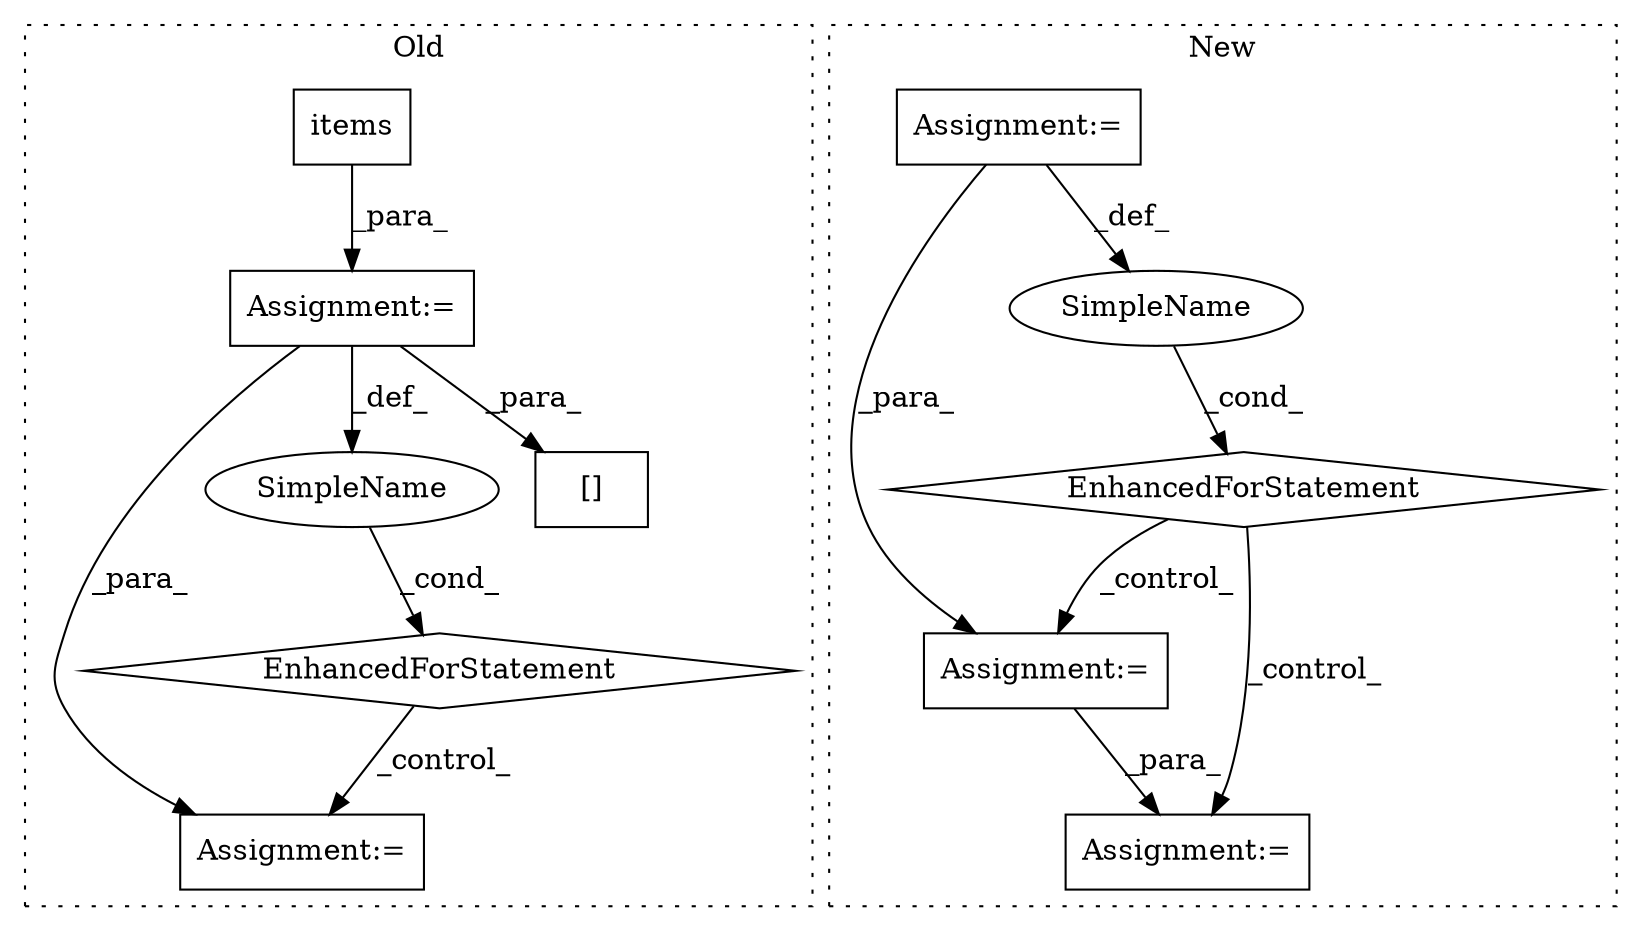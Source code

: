 digraph G {
subgraph cluster0 {
1 [label="items" a="32" s="10961" l="7" shape="box"];
4 [label="Assignment:=" a="7" s="10870,11006" l="66,2" shape="box"];
5 [label="EnhancedForStatement" a="70" s="10870,11006" l="66,2" shape="diamond"];
8 [label="Assignment:=" a="7" s="11021" l="8" shape="box"];
9 [label="SimpleName" a="42" s="10940" l="3" shape="ellipse"];
11 [label="[]" a="2" s="11060,11077" l="10,1" shape="box"];
label = "Old";
style="dotted";
}
subgraph cluster1 {
2 [label="EnhancedForStatement" a="70" s="11209,11314" l="53,2" shape="diamond"];
3 [label="Assignment:=" a="7" s="11209,11314" l="53,2" shape="box"];
6 [label="Assignment:=" a="7" s="11325" l="1" shape="box"];
7 [label="SimpleName" a="42" s="11266" l="5" shape="ellipse"];
10 [label="Assignment:=" a="7" s="11370" l="8" shape="box"];
label = "New";
style="dotted";
}
1 -> 4 [label="_para_"];
2 -> 6 [label="_control_"];
2 -> 10 [label="_control_"];
3 -> 6 [label="_para_"];
3 -> 7 [label="_def_"];
4 -> 8 [label="_para_"];
4 -> 9 [label="_def_"];
4 -> 11 [label="_para_"];
5 -> 8 [label="_control_"];
6 -> 10 [label="_para_"];
7 -> 2 [label="_cond_"];
9 -> 5 [label="_cond_"];
}